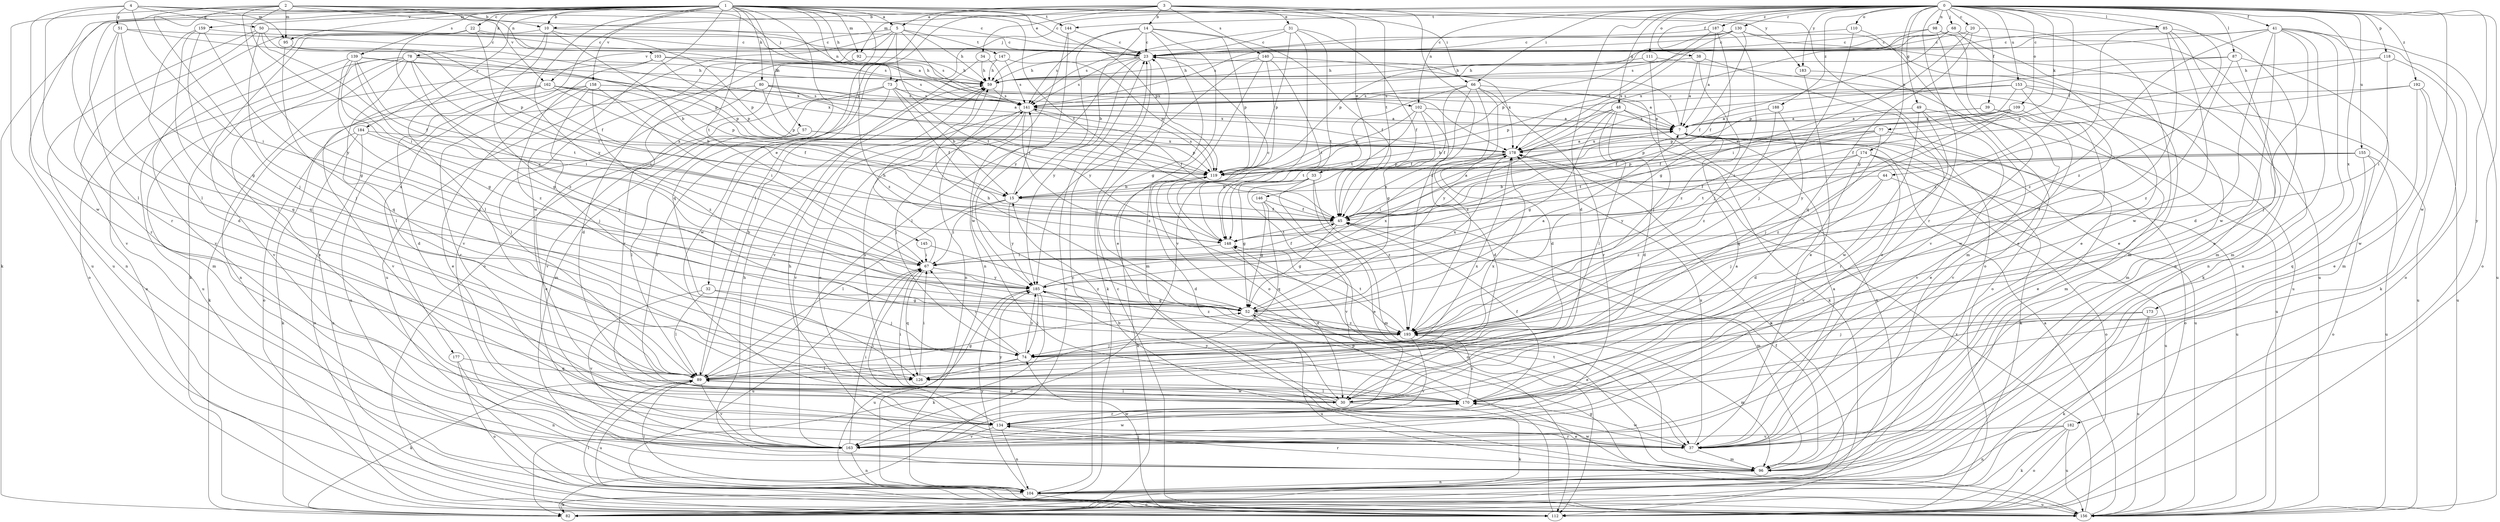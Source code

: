 strict digraph  {
0;
1;
2;
3;
4;
5;
7;
10;
14;
15;
20;
22;
23;
30;
31;
32;
33;
34;
37;
38;
39;
41;
44;
45;
48;
49;
50;
51;
52;
57;
59;
66;
67;
68;
73;
74;
77;
78;
80;
82;
85;
87;
89;
92;
95;
96;
98;
102;
103;
104;
109;
110;
111;
112;
118;
119;
126;
130;
134;
139;
140;
141;
144;
145;
146;
147;
148;
153;
155;
156;
158;
159;
162;
163;
170;
173;
174;
177;
178;
182;
183;
184;
185;
187;
188;
192;
193;
0 -> 20  [label=c];
0 -> 30  [label=d];
0 -> 38  [label=f];
0 -> 39  [label=f];
0 -> 41  [label=f];
0 -> 44  [label=f];
0 -> 48  [label=g];
0 -> 49  [label=g];
0 -> 66  [label=i];
0 -> 68  [label=j];
0 -> 73  [label=j];
0 -> 77  [label=k];
0 -> 85  [label=l];
0 -> 87  [label=l];
0 -> 92  [label=m];
0 -> 98  [label=n];
0 -> 102  [label=n];
0 -> 109  [label=o];
0 -> 110  [label=o];
0 -> 111  [label=o];
0 -> 112  [label=o];
0 -> 118  [label=p];
0 -> 130  [label=r];
0 -> 134  [label=r];
0 -> 144  [label=t];
0 -> 153  [label=u];
0 -> 155  [label=u];
0 -> 170  [label=w];
0 -> 173  [label=x];
0 -> 174  [label=x];
0 -> 182  [label=y];
0 -> 183  [label=y];
0 -> 187  [label=z];
0 -> 188  [label=z];
0 -> 192  [label=z];
0 -> 193  [label=z];
1 -> 5  [label=a];
1 -> 10  [label=b];
1 -> 22  [label=c];
1 -> 45  [label=f];
1 -> 57  [label=h];
1 -> 59  [label=h];
1 -> 66  [label=i];
1 -> 78  [label=k];
1 -> 80  [label=k];
1 -> 82  [label=k];
1 -> 92  [label=m];
1 -> 95  [label=m];
1 -> 102  [label=n];
1 -> 112  [label=o];
1 -> 119  [label=p];
1 -> 126  [label=q];
1 -> 134  [label=r];
1 -> 139  [label=s];
1 -> 144  [label=t];
1 -> 145  [label=t];
1 -> 156  [label=u];
1 -> 158  [label=v];
1 -> 159  [label=v];
1 -> 170  [label=w];
1 -> 177  [label=x];
1 -> 183  [label=y];
1 -> 184  [label=y];
1 -> 185  [label=y];
2 -> 10  [label=b];
2 -> 23  [label=c];
2 -> 67  [label=i];
2 -> 73  [label=j];
2 -> 74  [label=j];
2 -> 89  [label=l];
2 -> 95  [label=m];
2 -> 103  [label=n];
2 -> 156  [label=u];
2 -> 162  [label=v];
2 -> 185  [label=y];
3 -> 5  [label=a];
3 -> 10  [label=b];
3 -> 14  [label=b];
3 -> 31  [label=e];
3 -> 32  [label=e];
3 -> 33  [label=e];
3 -> 34  [label=e];
3 -> 89  [label=l];
3 -> 112  [label=o];
3 -> 140  [label=s];
3 -> 146  [label=t];
3 -> 193  [label=z];
4 -> 7  [label=a];
4 -> 23  [label=c];
4 -> 50  [label=g];
4 -> 51  [label=g];
4 -> 67  [label=i];
4 -> 89  [label=l];
4 -> 95  [label=m];
4 -> 170  [label=w];
5 -> 59  [label=h];
5 -> 141  [label=s];
5 -> 147  [label=t];
5 -> 148  [label=t];
5 -> 156  [label=u];
5 -> 162  [label=v];
5 -> 163  [label=v];
5 -> 193  [label=z];
7 -> 23  [label=c];
7 -> 82  [label=k];
7 -> 112  [label=o];
7 -> 156  [label=u];
7 -> 178  [label=x];
10 -> 15  [label=b];
10 -> 23  [label=c];
10 -> 82  [label=k];
10 -> 89  [label=l];
10 -> 119  [label=p];
10 -> 193  [label=z];
14 -> 15  [label=b];
14 -> 23  [label=c];
14 -> 37  [label=e];
14 -> 45  [label=f];
14 -> 52  [label=g];
14 -> 119  [label=p];
14 -> 141  [label=s];
14 -> 185  [label=y];
15 -> 45  [label=f];
15 -> 67  [label=i];
15 -> 89  [label=l];
15 -> 141  [label=s];
15 -> 185  [label=y];
20 -> 23  [label=c];
20 -> 37  [label=e];
20 -> 67  [label=i];
20 -> 126  [label=q];
22 -> 23  [label=c];
22 -> 112  [label=o];
22 -> 148  [label=t];
22 -> 163  [label=v];
22 -> 178  [label=x];
22 -> 185  [label=y];
23 -> 59  [label=h];
23 -> 82  [label=k];
23 -> 89  [label=l];
23 -> 141  [label=s];
23 -> 185  [label=y];
30 -> 7  [label=a];
30 -> 67  [label=i];
30 -> 82  [label=k];
30 -> 89  [label=l];
30 -> 141  [label=s];
31 -> 23  [label=c];
31 -> 45  [label=f];
31 -> 119  [label=p];
31 -> 141  [label=s];
31 -> 148  [label=t];
31 -> 163  [label=v];
32 -> 52  [label=g];
32 -> 74  [label=j];
32 -> 89  [label=l];
32 -> 163  [label=v];
33 -> 15  [label=b];
33 -> 37  [label=e];
33 -> 52  [label=g];
33 -> 96  [label=m];
33 -> 163  [label=v];
33 -> 193  [label=z];
34 -> 59  [label=h];
34 -> 104  [label=n];
34 -> 163  [label=v];
37 -> 7  [label=a];
37 -> 15  [label=b];
37 -> 59  [label=h];
37 -> 96  [label=m];
37 -> 134  [label=r];
37 -> 170  [label=w];
37 -> 178  [label=x];
38 -> 7  [label=a];
38 -> 37  [label=e];
38 -> 59  [label=h];
38 -> 193  [label=z];
39 -> 7  [label=a];
39 -> 45  [label=f];
39 -> 96  [label=m];
39 -> 163  [label=v];
41 -> 23  [label=c];
41 -> 30  [label=d];
41 -> 37  [label=e];
41 -> 96  [label=m];
41 -> 104  [label=n];
41 -> 112  [label=o];
41 -> 141  [label=s];
41 -> 156  [label=u];
41 -> 170  [label=w];
41 -> 193  [label=z];
44 -> 15  [label=b];
44 -> 74  [label=j];
44 -> 156  [label=u];
44 -> 193  [label=z];
45 -> 7  [label=a];
45 -> 52  [label=g];
45 -> 96  [label=m];
45 -> 148  [label=t];
45 -> 178  [label=x];
48 -> 7  [label=a];
48 -> 15  [label=b];
48 -> 30  [label=d];
48 -> 52  [label=g];
48 -> 89  [label=l];
48 -> 104  [label=n];
48 -> 185  [label=y];
49 -> 7  [label=a];
49 -> 37  [label=e];
49 -> 134  [label=r];
49 -> 156  [label=u];
49 -> 170  [label=w];
50 -> 23  [label=c];
50 -> 45  [label=f];
50 -> 74  [label=j];
50 -> 104  [label=n];
50 -> 119  [label=p];
50 -> 141  [label=s];
50 -> 163  [label=v];
51 -> 23  [label=c];
51 -> 52  [label=g];
51 -> 119  [label=p];
51 -> 126  [label=q];
51 -> 134  [label=r];
52 -> 7  [label=a];
52 -> 37  [label=e];
52 -> 59  [label=h];
52 -> 156  [label=u];
52 -> 178  [label=x];
52 -> 193  [label=z];
57 -> 37  [label=e];
57 -> 89  [label=l];
57 -> 119  [label=p];
57 -> 178  [label=x];
59 -> 141  [label=s];
66 -> 30  [label=d];
66 -> 45  [label=f];
66 -> 52  [label=g];
66 -> 82  [label=k];
66 -> 134  [label=r];
66 -> 141  [label=s];
66 -> 148  [label=t];
66 -> 193  [label=z];
67 -> 45  [label=f];
67 -> 59  [label=h];
67 -> 126  [label=q];
67 -> 156  [label=u];
67 -> 185  [label=y];
68 -> 23  [label=c];
68 -> 37  [label=e];
68 -> 45  [label=f];
68 -> 82  [label=k];
68 -> 141  [label=s];
68 -> 178  [label=x];
73 -> 7  [label=a];
73 -> 15  [label=b];
73 -> 45  [label=f];
73 -> 96  [label=m];
73 -> 134  [label=r];
73 -> 141  [label=s];
73 -> 163  [label=v];
74 -> 67  [label=i];
74 -> 89  [label=l];
74 -> 126  [label=q];
74 -> 185  [label=y];
77 -> 37  [label=e];
77 -> 119  [label=p];
77 -> 148  [label=t];
77 -> 178  [label=x];
77 -> 193  [label=z];
78 -> 37  [label=e];
78 -> 52  [label=g];
78 -> 59  [label=h];
78 -> 67  [label=i];
78 -> 89  [label=l];
78 -> 104  [label=n];
78 -> 112  [label=o];
78 -> 119  [label=p];
78 -> 163  [label=v];
80 -> 7  [label=a];
80 -> 82  [label=k];
80 -> 89  [label=l];
80 -> 119  [label=p];
80 -> 141  [label=s];
80 -> 178  [label=x];
82 -> 23  [label=c];
85 -> 23  [label=c];
85 -> 89  [label=l];
85 -> 96  [label=m];
85 -> 104  [label=n];
85 -> 170  [label=w];
85 -> 193  [label=z];
87 -> 59  [label=h];
87 -> 74  [label=j];
87 -> 96  [label=m];
87 -> 119  [label=p];
87 -> 193  [label=z];
89 -> 30  [label=d];
89 -> 52  [label=g];
89 -> 59  [label=h];
89 -> 82  [label=k];
89 -> 156  [label=u];
89 -> 163  [label=v];
89 -> 170  [label=w];
89 -> 178  [label=x];
92 -> 30  [label=d];
92 -> 59  [label=h];
92 -> 134  [label=r];
95 -> 45  [label=f];
95 -> 126  [label=q];
95 -> 178  [label=x];
96 -> 45  [label=f];
96 -> 59  [label=h];
96 -> 104  [label=n];
96 -> 134  [label=r];
96 -> 148  [label=t];
96 -> 170  [label=w];
98 -> 23  [label=c];
98 -> 37  [label=e];
98 -> 96  [label=m];
98 -> 119  [label=p];
98 -> 163  [label=v];
102 -> 7  [label=a];
102 -> 30  [label=d];
102 -> 45  [label=f];
102 -> 119  [label=p];
102 -> 148  [label=t];
103 -> 59  [label=h];
103 -> 96  [label=m];
103 -> 119  [label=p];
103 -> 141  [label=s];
103 -> 193  [label=z];
104 -> 23  [label=c];
104 -> 82  [label=k];
104 -> 89  [label=l];
104 -> 112  [label=o];
104 -> 156  [label=u];
104 -> 178  [label=x];
104 -> 185  [label=y];
109 -> 7  [label=a];
109 -> 45  [label=f];
109 -> 74  [label=j];
109 -> 119  [label=p];
109 -> 163  [label=v];
109 -> 185  [label=y];
110 -> 23  [label=c];
110 -> 74  [label=j];
110 -> 96  [label=m];
111 -> 59  [label=h];
111 -> 74  [label=j];
111 -> 156  [label=u];
112 -> 23  [label=c];
112 -> 74  [label=j];
112 -> 119  [label=p];
118 -> 59  [label=h];
118 -> 67  [label=i];
118 -> 82  [label=k];
118 -> 119  [label=p];
119 -> 15  [label=b];
119 -> 30  [label=d];
119 -> 82  [label=k];
119 -> 141  [label=s];
126 -> 67  [label=i];
126 -> 178  [label=x];
130 -> 23  [label=c];
130 -> 45  [label=f];
130 -> 59  [label=h];
130 -> 104  [label=n];
130 -> 119  [label=p];
130 -> 156  [label=u];
130 -> 178  [label=x];
134 -> 37  [label=e];
134 -> 67  [label=i];
134 -> 104  [label=n];
134 -> 163  [label=v];
134 -> 170  [label=w];
134 -> 185  [label=y];
139 -> 52  [label=g];
139 -> 59  [label=h];
139 -> 67  [label=i];
139 -> 74  [label=j];
139 -> 148  [label=t];
139 -> 156  [label=u];
139 -> 178  [label=x];
140 -> 59  [label=h];
140 -> 96  [label=m];
140 -> 112  [label=o];
140 -> 148  [label=t];
140 -> 178  [label=x];
140 -> 185  [label=y];
141 -> 7  [label=a];
141 -> 37  [label=e];
141 -> 45  [label=f];
141 -> 74  [label=j];
141 -> 163  [label=v];
141 -> 193  [label=z];
144 -> 23  [label=c];
144 -> 104  [label=n];
144 -> 170  [label=w];
145 -> 67  [label=i];
145 -> 193  [label=z];
146 -> 45  [label=f];
146 -> 52  [label=g];
146 -> 112  [label=o];
146 -> 126  [label=q];
147 -> 59  [label=h];
147 -> 119  [label=p];
147 -> 141  [label=s];
147 -> 170  [label=w];
148 -> 23  [label=c];
148 -> 30  [label=d];
148 -> 67  [label=i];
153 -> 67  [label=i];
153 -> 96  [label=m];
153 -> 119  [label=p];
153 -> 141  [label=s];
153 -> 156  [label=u];
153 -> 170  [label=w];
153 -> 178  [label=x];
155 -> 45  [label=f];
155 -> 112  [label=o];
155 -> 119  [label=p];
155 -> 126  [label=q];
155 -> 148  [label=t];
155 -> 156  [label=u];
156 -> 7  [label=a];
156 -> 52  [label=g];
156 -> 89  [label=l];
156 -> 178  [label=x];
158 -> 37  [label=e];
158 -> 67  [label=i];
158 -> 74  [label=j];
158 -> 134  [label=r];
158 -> 141  [label=s];
158 -> 156  [label=u];
158 -> 193  [label=z];
159 -> 23  [label=c];
159 -> 30  [label=d];
159 -> 52  [label=g];
159 -> 89  [label=l];
159 -> 126  [label=q];
162 -> 15  [label=b];
162 -> 30  [label=d];
162 -> 45  [label=f];
162 -> 112  [label=o];
162 -> 119  [label=p];
162 -> 141  [label=s];
162 -> 163  [label=v];
163 -> 67  [label=i];
163 -> 104  [label=n];
163 -> 170  [label=w];
170 -> 45  [label=f];
170 -> 89  [label=l];
170 -> 134  [label=r];
170 -> 185  [label=y];
170 -> 193  [label=z];
173 -> 74  [label=j];
173 -> 82  [label=k];
173 -> 156  [label=u];
173 -> 193  [label=z];
174 -> 30  [label=d];
174 -> 112  [label=o];
174 -> 119  [label=p];
174 -> 156  [label=u];
174 -> 163  [label=v];
174 -> 185  [label=y];
177 -> 104  [label=n];
177 -> 112  [label=o];
177 -> 126  [label=q];
178 -> 7  [label=a];
178 -> 67  [label=i];
178 -> 119  [label=p];
182 -> 82  [label=k];
182 -> 104  [label=n];
182 -> 112  [label=o];
182 -> 156  [label=u];
182 -> 163  [label=v];
183 -> 37  [label=e];
183 -> 112  [label=o];
184 -> 82  [label=k];
184 -> 112  [label=o];
184 -> 156  [label=u];
184 -> 178  [label=x];
184 -> 185  [label=y];
185 -> 52  [label=g];
185 -> 74  [label=j];
185 -> 82  [label=k];
185 -> 156  [label=u];
185 -> 178  [label=x];
185 -> 193  [label=z];
187 -> 7  [label=a];
187 -> 23  [label=c];
187 -> 52  [label=g];
187 -> 74  [label=j];
187 -> 178  [label=x];
188 -> 7  [label=a];
188 -> 126  [label=q];
188 -> 193  [label=z];
192 -> 37  [label=e];
192 -> 45  [label=f];
192 -> 141  [label=s];
192 -> 156  [label=u];
192 -> 170  [label=w];
193 -> 74  [label=j];
193 -> 96  [label=m];
193 -> 148  [label=t];
193 -> 163  [label=v];
}
